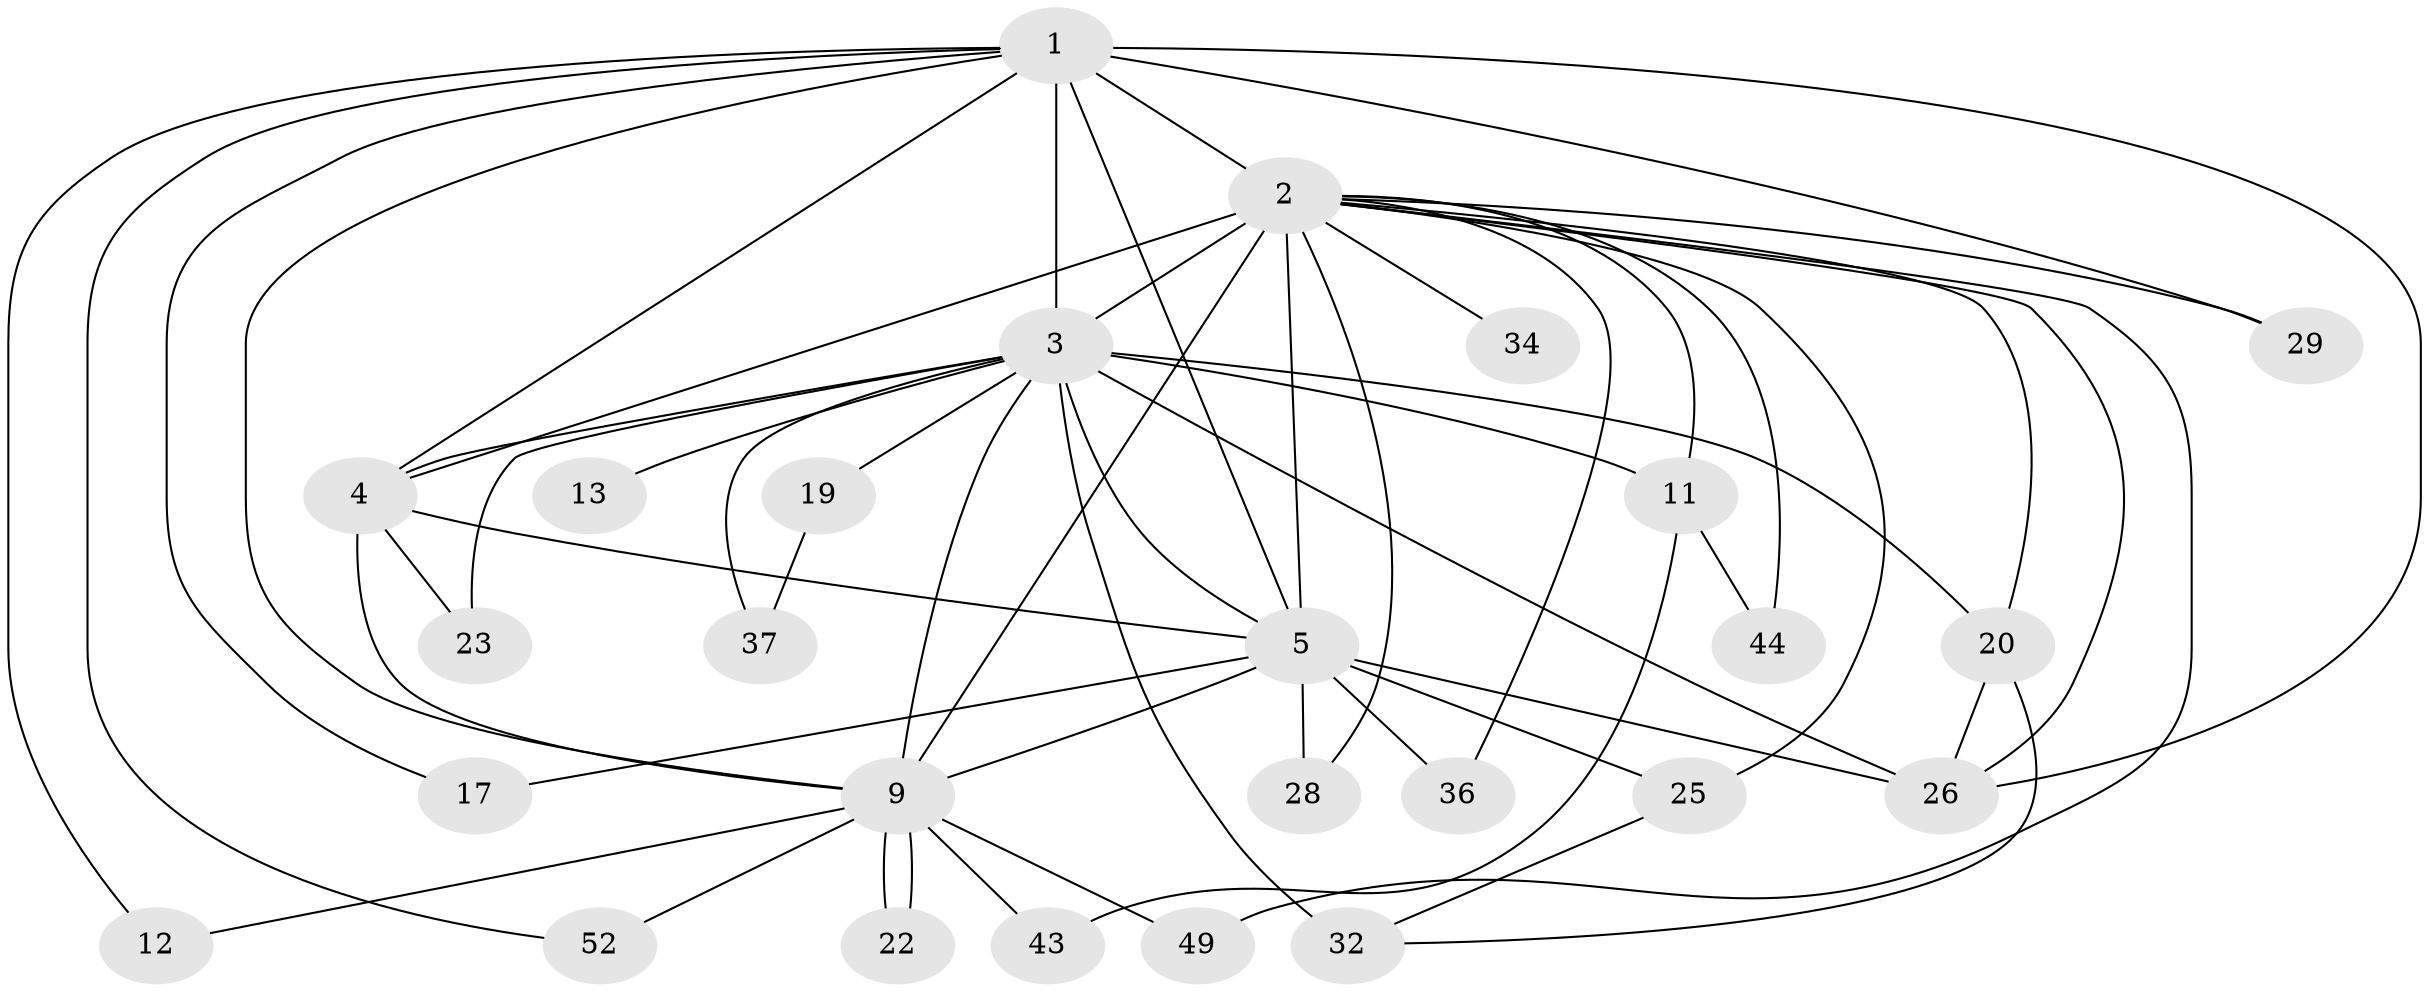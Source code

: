 // original degree distribution, {15: 0.018867924528301886, 11: 0.03773584905660377, 17: 0.018867924528301886, 20: 0.018867924528301886, 19: 0.018867924528301886, 16: 0.03773584905660377, 13: 0.018867924528301886, 18: 0.018867924528301886, 4: 0.09433962264150944, 2: 0.5849056603773585, 3: 0.11320754716981132, 6: 0.018867924528301886}
// Generated by graph-tools (version 1.1) at 2025/17/03/04/25 18:17:22]
// undirected, 26 vertices, 56 edges
graph export_dot {
graph [start="1"]
  node [color=gray90,style=filled];
  1;
  2 [super="+10+7+6"];
  3 [super="+18+16+8"];
  4 [super="+39+14"];
  5 [super="+30+50+40+48+35+15+21"];
  9;
  11;
  12;
  13;
  17;
  19;
  20;
  22;
  23;
  25;
  26 [super="+53+27"];
  28;
  29;
  32 [super="+38+33"];
  34;
  36;
  37;
  43;
  44;
  49;
  52;
  1 -- 2 [weight=4];
  1 -- 3 [weight=3];
  1 -- 4;
  1 -- 5;
  1 -- 9;
  1 -- 12;
  1 -- 17;
  1 -- 29;
  1 -- 52;
  1 -- 26;
  2 -- 3 [weight=10];
  2 -- 4 [weight=5];
  2 -- 5 [weight=9];
  2 -- 9 [weight=4];
  2 -- 11;
  2 -- 26 [weight=2];
  2 -- 34 [weight=2];
  2 -- 44;
  2 -- 20;
  2 -- 29;
  2 -- 49;
  2 -- 25;
  2 -- 28;
  2 -- 36;
  3 -- 4 [weight=3];
  3 -- 5 [weight=3];
  3 -- 9 [weight=2];
  3 -- 11;
  3 -- 13 [weight=2];
  3 -- 37;
  3 -- 32 [weight=3];
  3 -- 23;
  3 -- 26;
  3 -- 20;
  3 -- 19;
  4 -- 5;
  4 -- 9;
  4 -- 23;
  5 -- 9 [weight=2];
  5 -- 17;
  5 -- 25;
  5 -- 36;
  5 -- 26;
  5 -- 28;
  9 -- 12;
  9 -- 22;
  9 -- 22;
  9 -- 43;
  9 -- 49;
  9 -- 52;
  11 -- 43;
  11 -- 44;
  19 -- 37;
  20 -- 32;
  20 -- 26;
  25 -- 32;
}
